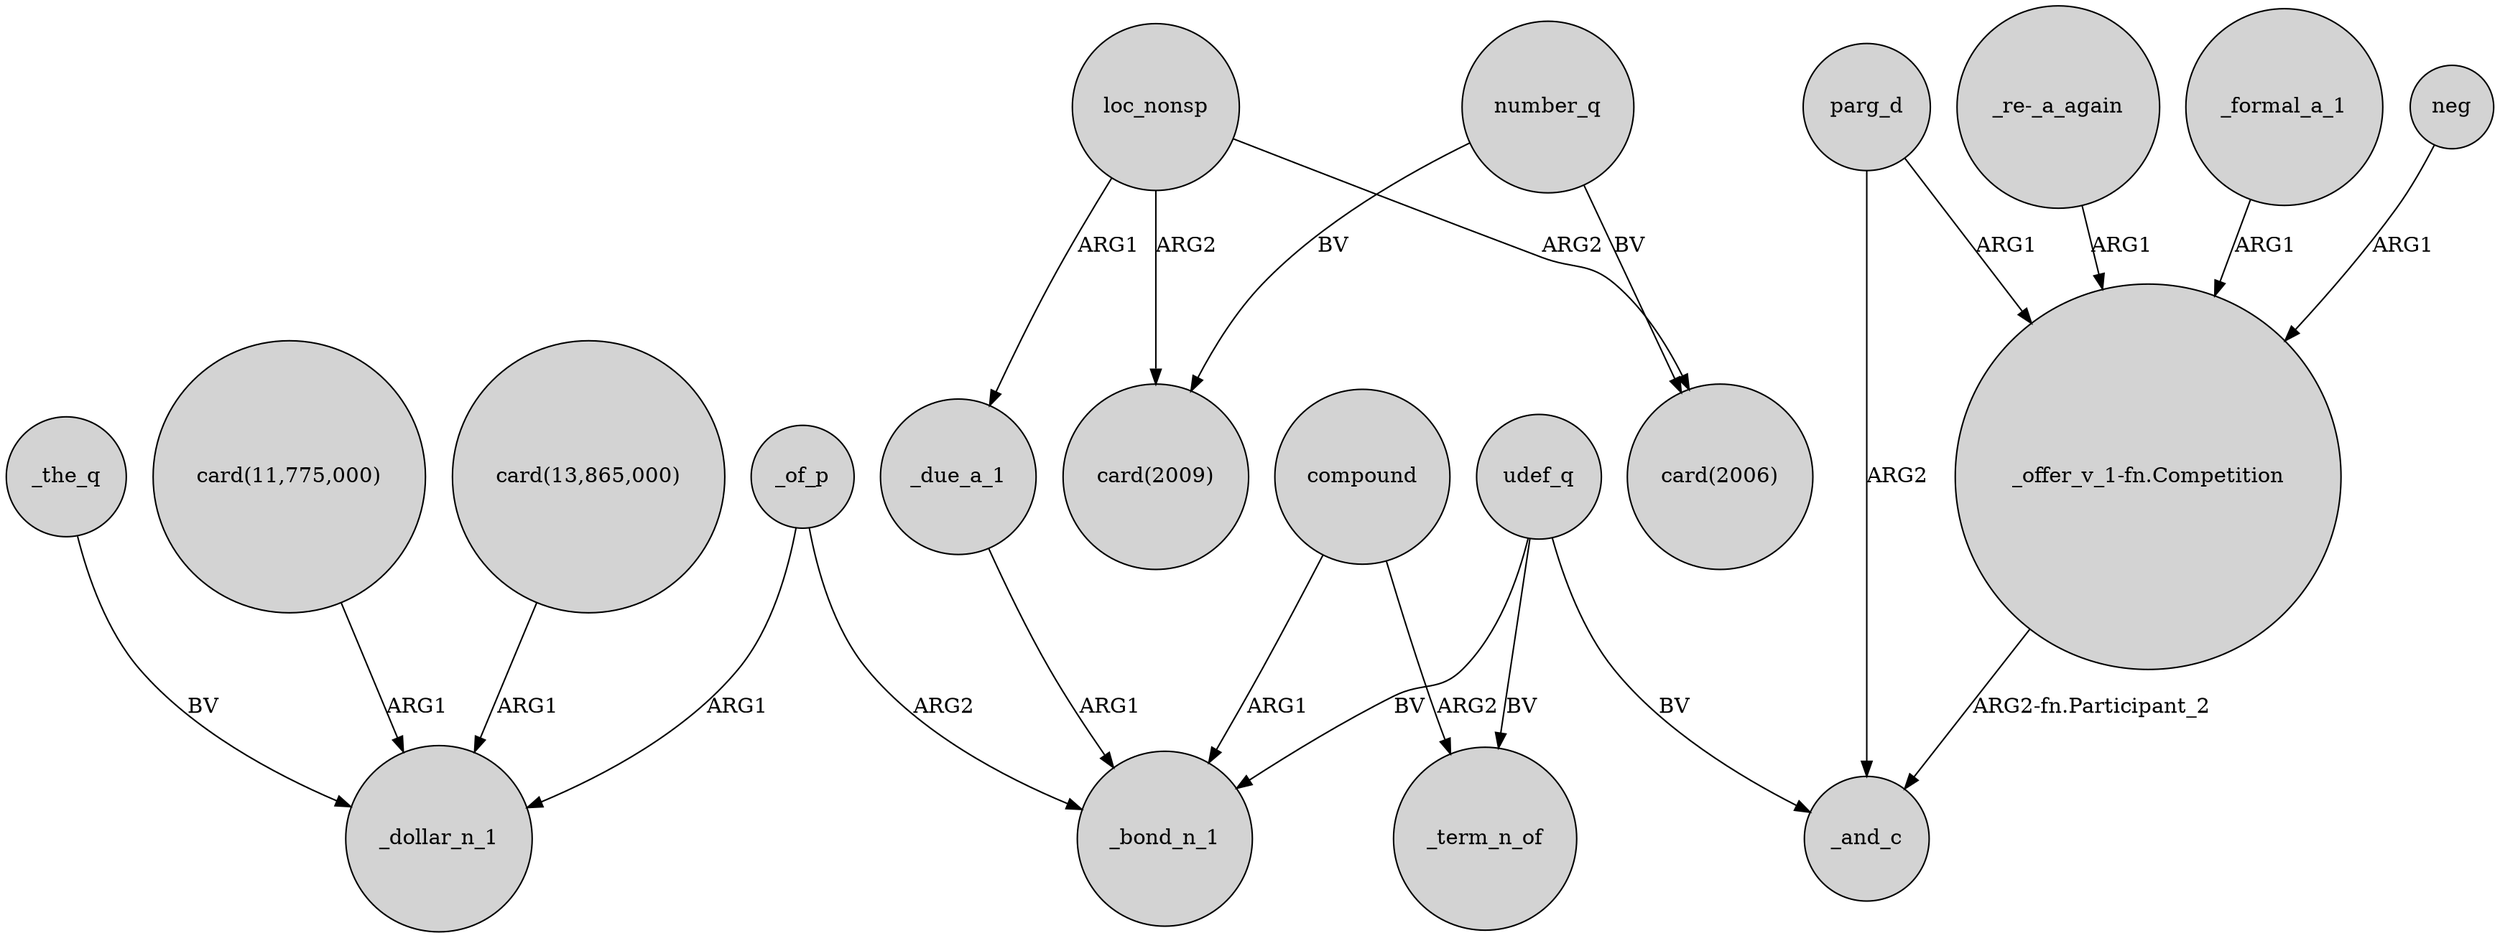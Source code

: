 digraph {
	node [shape=circle style=filled]
	_of_p -> _dollar_n_1 [label=ARG1]
	udef_q -> _term_n_of [label=BV]
	udef_q -> _bond_n_1 [label=BV]
	compound -> _term_n_of [label=ARG2]
	compound -> _bond_n_1 [label=ARG1]
	"card(13,865,000)" -> _dollar_n_1 [label=ARG1]
	_the_q -> _dollar_n_1 [label=BV]
	_of_p -> _bond_n_1 [label=ARG2]
	udef_q -> _and_c [label=BV]
	parg_d -> "_offer_v_1-fn.Competition" [label=ARG1]
	_formal_a_1 -> "_offer_v_1-fn.Competition" [label=ARG1]
	_due_a_1 -> _bond_n_1 [label=ARG1]
	parg_d -> _and_c [label=ARG2]
	number_q -> "card(2009)" [label=BV]
	loc_nonsp -> _due_a_1 [label=ARG1]
	"card(11,775,000)" -> _dollar_n_1 [label=ARG1]
	"_offer_v_1-fn.Competition" -> _and_c [label="ARG2-fn.Participant_2"]
	neg -> "_offer_v_1-fn.Competition" [label=ARG1]
	"_re-_a_again" -> "_offer_v_1-fn.Competition" [label=ARG1]
	loc_nonsp -> "card(2006)" [label=ARG2]
	number_q -> "card(2006)" [label=BV]
	loc_nonsp -> "card(2009)" [label=ARG2]
}
